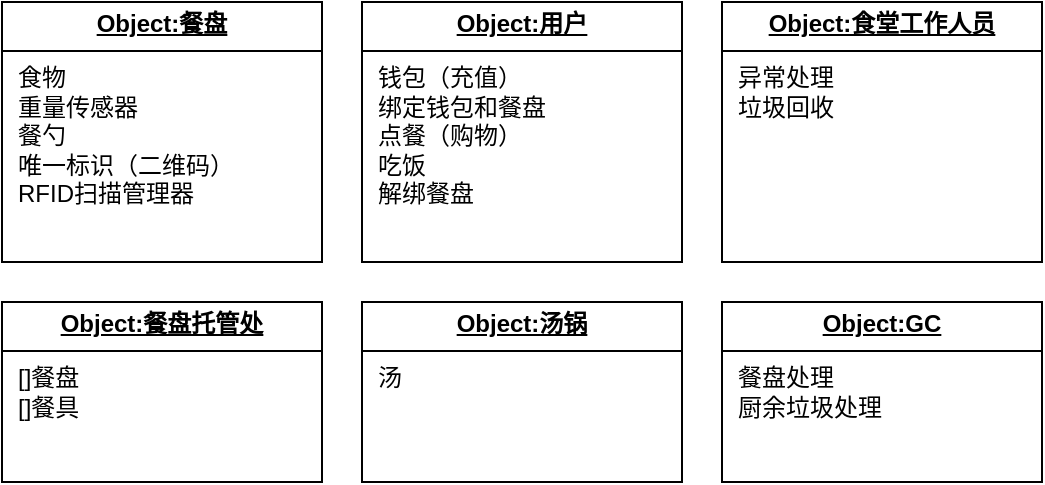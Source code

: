 <mxfile version="27.1.4">
  <diagram name="第 1 页" id="iVVyXWEKUKGOHrFc5Ong">
    <mxGraphModel dx="976" dy="663" grid="1" gridSize="10" guides="1" tooltips="1" connect="1" arrows="1" fold="1" page="1" pageScale="1" pageWidth="827" pageHeight="1169" math="0" shadow="0">
      <root>
        <mxCell id="0" />
        <mxCell id="1" parent="0" />
        <mxCell id="LGYccEi3aeuDsC9l3RiV-1" value="&lt;p style=&quot;margin:0px;margin-top:4px;text-align:center;text-decoration:underline;&quot;&gt;&lt;b&gt;Object:餐盘&lt;/b&gt;&lt;/p&gt;&lt;hr size=&quot;1&quot; style=&quot;border-style:solid;&quot;&gt;&lt;p style=&quot;margin:0px;margin-left:8px;&quot;&gt;食物&lt;/p&gt;&lt;p style=&quot;margin:0px;margin-left:8px;&quot;&gt;重量传感器&lt;/p&gt;&lt;p style=&quot;margin:0px;margin-left:8px;&quot;&gt;餐勺&lt;/p&gt;&lt;p style=&quot;margin:0px;margin-left:8px;&quot;&gt;唯一标识（二维码）&lt;/p&gt;&lt;p style=&quot;margin:0px;margin-left:8px;&quot;&gt;RFID扫描管理器&lt;/p&gt;" style="verticalAlign=top;align=left;overflow=fill;html=1;whiteSpace=wrap;" vertex="1" parent="1">
          <mxGeometry x="80" y="60" width="160" height="130" as="geometry" />
        </mxCell>
        <mxCell id="LGYccEi3aeuDsC9l3RiV-2" value="&lt;p style=&quot;margin:0px;margin-top:4px;text-align:center;text-decoration:underline;&quot;&gt;&lt;b&gt;Object:用户&lt;/b&gt;&lt;/p&gt;&lt;hr size=&quot;1&quot; style=&quot;border-style:solid;&quot;&gt;&lt;p style=&quot;margin:0px;margin-left:8px;&quot;&gt;钱包（充值）&lt;/p&gt;&lt;p style=&quot;margin:0px;margin-left:8px;&quot;&gt;绑定钱包和餐盘&lt;/p&gt;&lt;p style=&quot;margin:0px;margin-left:8px;&quot;&gt;点餐（购物）&lt;/p&gt;&lt;p style=&quot;margin:0px;margin-left:8px;&quot;&gt;吃饭&lt;/p&gt;&lt;p style=&quot;margin:0px;margin-left:8px;&quot;&gt;解绑餐盘&lt;/p&gt;" style="verticalAlign=top;align=left;overflow=fill;html=1;whiteSpace=wrap;" vertex="1" parent="1">
          <mxGeometry x="260" y="60" width="160" height="130" as="geometry" />
        </mxCell>
        <mxCell id="LGYccEi3aeuDsC9l3RiV-3" value="&lt;p style=&quot;margin:0px;margin-top:4px;text-align:center;text-decoration:underline;&quot;&gt;&lt;b&gt;Object:食堂工作人员&lt;/b&gt;&lt;/p&gt;&lt;hr size=&quot;1&quot; style=&quot;border-style:solid;&quot;&gt;&lt;p style=&quot;margin:0px;margin-left:8px;&quot;&gt;异常处理&lt;/p&gt;&lt;p style=&quot;margin:0px;margin-left:8px;&quot;&gt;垃圾回收&lt;/p&gt;" style="verticalAlign=top;align=left;overflow=fill;html=1;whiteSpace=wrap;" vertex="1" parent="1">
          <mxGeometry x="440" y="60" width="160" height="130" as="geometry" />
        </mxCell>
        <mxCell id="LGYccEi3aeuDsC9l3RiV-4" value="&lt;p style=&quot;margin:0px;margin-top:4px;text-align:center;text-decoration:underline;&quot;&gt;&lt;b&gt;Object:餐盘托管处&lt;/b&gt;&lt;/p&gt;&lt;hr size=&quot;1&quot; style=&quot;border-style:solid;&quot;&gt;&lt;p style=&quot;margin:0px;margin-left:8px;&quot;&gt;[]餐盘&lt;/p&gt;&lt;p style=&quot;margin:0px;margin-left:8px;&quot;&gt;[]餐具&lt;/p&gt;" style="verticalAlign=top;align=left;overflow=fill;html=1;whiteSpace=wrap;" vertex="1" parent="1">
          <mxGeometry x="80" y="210" width="160" height="90" as="geometry" />
        </mxCell>
        <mxCell id="LGYccEi3aeuDsC9l3RiV-5" value="&lt;p style=&quot;margin:0px;margin-top:4px;text-align:center;text-decoration:underline;&quot;&gt;&lt;b&gt;Object:GC&lt;/b&gt;&lt;/p&gt;&lt;hr size=&quot;1&quot; style=&quot;border-style:solid;&quot;&gt;&lt;p style=&quot;margin:0px;margin-left:8px;&quot;&gt;餐盘处理&lt;/p&gt;&lt;p style=&quot;margin:0px;margin-left:8px;&quot;&gt;厨余垃圾处理&lt;/p&gt;&lt;p style=&quot;margin:0px;margin-left:8px;&quot;&gt;&lt;br&gt;&lt;/p&gt;" style="verticalAlign=top;align=left;overflow=fill;html=1;whiteSpace=wrap;" vertex="1" parent="1">
          <mxGeometry x="440" y="210" width="160" height="90" as="geometry" />
        </mxCell>
        <mxCell id="LGYccEi3aeuDsC9l3RiV-6" value="&lt;p style=&quot;margin:0px;margin-top:4px;text-align:center;text-decoration:underline;&quot;&gt;&lt;b&gt;Object:汤锅&lt;/b&gt;&lt;/p&gt;&lt;hr size=&quot;1&quot; style=&quot;border-style:solid;&quot;&gt;&lt;p style=&quot;margin:0px;margin-left:8px;&quot;&gt;汤&lt;/p&gt;" style="verticalAlign=top;align=left;overflow=fill;html=1;whiteSpace=wrap;" vertex="1" parent="1">
          <mxGeometry x="260" y="210" width="160" height="90" as="geometry" />
        </mxCell>
      </root>
    </mxGraphModel>
  </diagram>
</mxfile>
